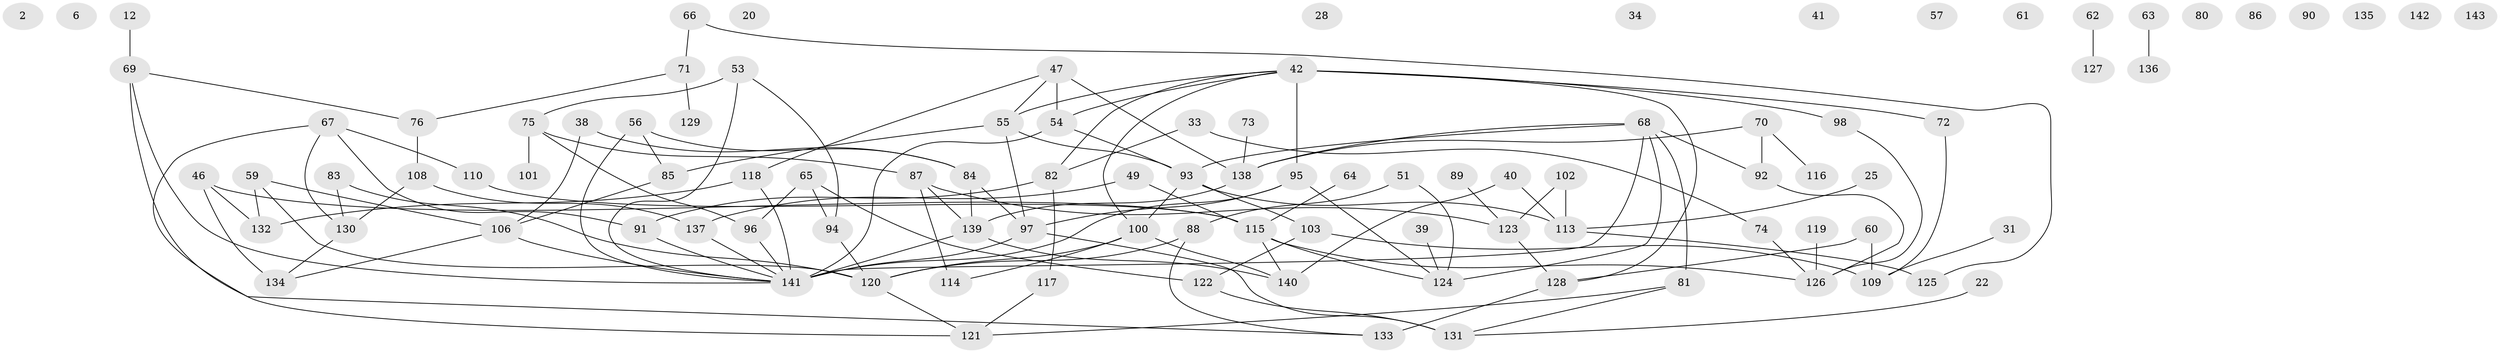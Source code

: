 // original degree distribution, {2: 0.23076923076923078, 0: 0.0979020979020979, 5: 0.06293706293706294, 3: 0.2727272727272727, 6: 0.04195804195804196, 1: 0.11888111888111888, 4: 0.15384615384615385, 7: 0.02097902097902098}
// Generated by graph-tools (version 1.1) at 2025/43/03/04/25 21:43:53]
// undirected, 100 vertices, 136 edges
graph export_dot {
graph [start="1"]
  node [color=gray90,style=filled];
  2;
  6;
  12;
  20;
  22;
  25;
  28;
  31;
  33;
  34;
  38;
  39;
  40;
  41;
  42 [super="+35"];
  46;
  47;
  49;
  51;
  53;
  54 [super="+24"];
  55 [super="+18"];
  56;
  57;
  59;
  60;
  61;
  62;
  63;
  64;
  65 [super="+30"];
  66;
  67;
  68 [super="+17"];
  69;
  70;
  71;
  72;
  73;
  74;
  75;
  76;
  80;
  81 [super="+50"];
  82;
  83;
  84 [super="+10+9"];
  85 [super="+29"];
  86;
  87;
  88 [super="+37+13"];
  89;
  90;
  91 [super="+23"];
  92;
  93 [super="+52"];
  94;
  95 [super="+79"];
  96 [super="+8"];
  97;
  98;
  100 [super="+58"];
  101;
  102;
  103 [super="+43"];
  106;
  108;
  109;
  110;
  113 [super="+48"];
  114;
  115 [super="+107"];
  116;
  117;
  118 [super="+5"];
  119;
  120 [super="+32"];
  121;
  122;
  123;
  124 [super="+27+77"];
  125;
  126;
  127;
  128 [super="+11"];
  129;
  130;
  131;
  132;
  133 [super="+14"];
  134 [super="+112"];
  135;
  136;
  137 [super="+36"];
  138 [super="+99"];
  139;
  140 [super="+105"];
  141 [super="+45+111+78"];
  142;
  143;
  12 -- 69;
  22 -- 131;
  25 -- 113;
  31 -- 109;
  33 -- 74;
  33 -- 82;
  38 -- 106;
  38 -- 84;
  39 -- 124;
  40 -- 113;
  40 -- 140;
  42 -- 55 [weight=2];
  42 -- 72;
  42 -- 95 [weight=2];
  42 -- 128 [weight=2];
  42 -- 98;
  42 -- 82;
  42 -- 100;
  42 -- 54;
  46 -- 132;
  46 -- 134 [weight=2];
  46 -- 115;
  47 -- 54 [weight=2];
  47 -- 55;
  47 -- 118;
  47 -- 138;
  49 -- 115;
  49 -- 137;
  51 -- 88;
  51 -- 124;
  53 -- 75;
  53 -- 94;
  53 -- 141;
  54 -- 93;
  54 -- 141 [weight=2];
  55 -- 85;
  55 -- 97 [weight=2];
  55 -- 93;
  56 -- 85;
  56 -- 84;
  56 -- 141;
  59 -- 106;
  59 -- 120;
  59 -- 132;
  60 -- 109;
  60 -- 128;
  62 -- 127;
  63 -- 136;
  64 -- 115;
  65 -- 122;
  65 -- 96;
  65 -- 94;
  66 -- 71;
  66 -- 125;
  67 -- 110;
  67 -- 121;
  67 -- 130;
  67 -- 91;
  68 -- 92;
  68 -- 81 [weight=2];
  68 -- 138 [weight=2];
  68 -- 124 [weight=2];
  68 -- 93;
  68 -- 141 [weight=2];
  69 -- 76;
  69 -- 133;
  69 -- 141;
  70 -- 92;
  70 -- 116;
  70 -- 138;
  71 -- 76;
  71 -- 129;
  72 -- 109;
  73 -- 138;
  74 -- 126;
  75 -- 87;
  75 -- 101;
  75 -- 96;
  76 -- 108;
  81 -- 121;
  81 -- 131;
  82 -- 91 [weight=2];
  82 -- 117;
  83 -- 120;
  83 -- 130;
  84 -- 139;
  84 -- 97;
  85 -- 106;
  87 -- 114;
  87 -- 123;
  87 -- 139;
  88 -- 133;
  88 -- 120;
  89 -- 123;
  91 -- 141;
  92 -- 126;
  93 -- 100 [weight=2];
  93 -- 113;
  93 -- 103;
  94 -- 120;
  95 -- 97 [weight=2];
  95 -- 124;
  95 -- 141;
  96 -- 141;
  97 -- 131;
  97 -- 141;
  98 -- 126;
  100 -- 114;
  100 -- 140;
  100 -- 120;
  102 -- 123;
  102 -- 113;
  103 -- 109;
  103 -- 122;
  106 -- 134;
  106 -- 141;
  108 -- 130;
  108 -- 137;
  110 -- 115;
  113 -- 125;
  115 -- 124;
  115 -- 126;
  115 -- 140 [weight=2];
  117 -- 121;
  118 -- 132;
  118 -- 141;
  119 -- 126;
  120 -- 121;
  122 -- 131;
  123 -- 128;
  128 -- 133 [weight=2];
  130 -- 134;
  137 -- 141;
  138 -- 139;
  139 -- 140;
  139 -- 141;
}
